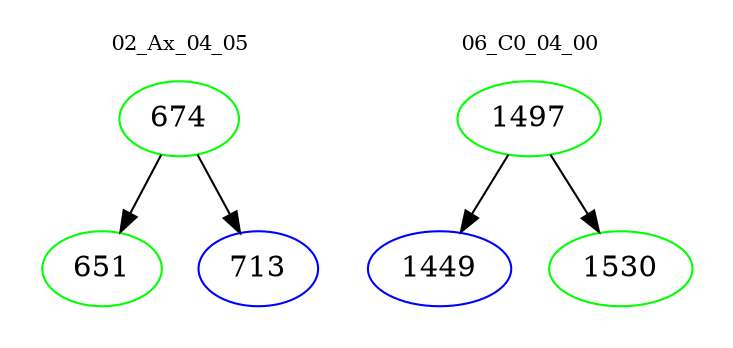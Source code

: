 digraph{
subgraph cluster_0 {
color = white
label = "02_Ax_04_05";
fontsize=10;
T0_674 [label="674", color="green"]
T0_674 -> T0_651 [color="black"]
T0_651 [label="651", color="green"]
T0_674 -> T0_713 [color="black"]
T0_713 [label="713", color="blue"]
}
subgraph cluster_1 {
color = white
label = "06_C0_04_00";
fontsize=10;
T1_1497 [label="1497", color="green"]
T1_1497 -> T1_1449 [color="black"]
T1_1449 [label="1449", color="blue"]
T1_1497 -> T1_1530 [color="black"]
T1_1530 [label="1530", color="green"]
}
}
